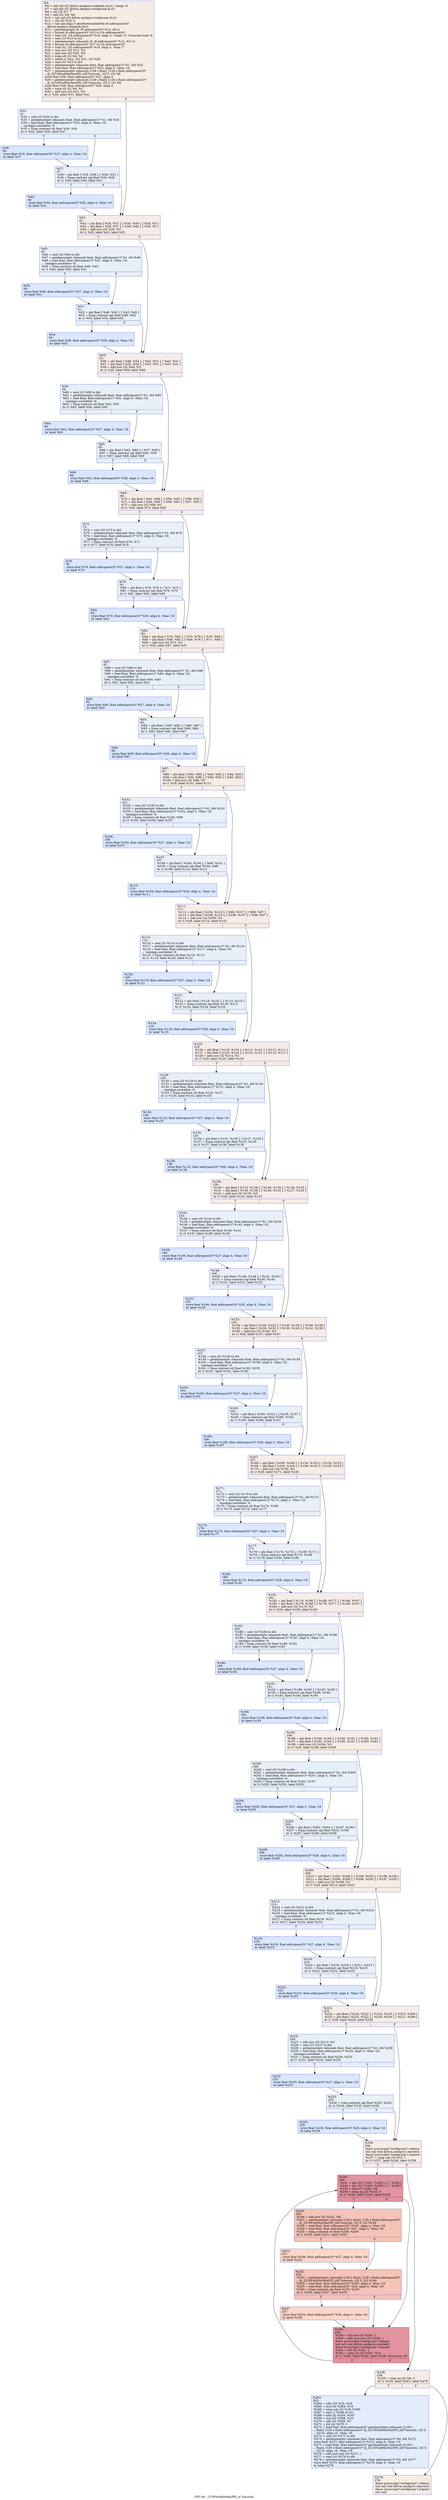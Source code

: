 digraph "CFG for '_Z10FindMinMaxPfS_iii' function" {
	label="CFG for '_Z10FindMinMaxPfS_iii' function";

	Node0x5b64fd0 [shape=record,color="#3d50c3ff", style=filled, fillcolor="#ead5c970",label="{%5:\l  %6 = tail call i32 @llvm.amdgcn.workitem.id.x(), !range !4\l  %7 = tail call i32 @llvm.amdgcn.workgroup.id.x()\l  %8 = shl i32 %7, 7\l  %9 = add i32 %8, %6\l  %10 = tail call i32 @llvm.amdgcn.workgroup.id.y()\l  %11 = shl i32 %10, 4\l  %12 = tail call align 4 dereferenceable(64) i8 addrspace(4)*\l... @llvm.amdgcn.dispatch.ptr()\l  %13 = getelementptr i8, i8 addrspace(4)* %12, i64 4\l  %14 = bitcast i8 addrspace(4)* %13 to i16 addrspace(4)*\l  %15 = load i16, i16 addrspace(4)* %14, align 4, !range !5, !invariant.load !6\l  %16 = zext i16 %15 to i32\l  %17 = getelementptr inbounds i8, i8 addrspace(4)* %12, i64 12\l  %18 = bitcast i8 addrspace(4)* %17 to i32 addrspace(4)*\l  %19 = load i32, i32 addrspace(4)* %18, align 4, !tbaa !7\l  %20 = mul nsw i32 %11, %3\l  %21 = add nsw i32 %20, %9\l  %22 = icmp slt i32 %9, %2\l  %23 = select i1 %22, i32 %21, i32 %20\l  %24 = sext i32 %23 to i64\l  %25 = getelementptr inbounds float, float addrspace(1)* %1, i64 %24\l  %26 = load float, float addrspace(1)* %25, align 4, !tbaa !16\l  %27 = getelementptr inbounds [128 x float], [128 x float] addrspace(3)*\l... @_ZZ10FindMinMaxPfS_iiiE7minvals, i32 0, i32 %6\l  store float %26, float addrspace(3)* %27, align 4\l  %28 = getelementptr inbounds [128 x float], [128 x float] addrspace(3)*\l... @_ZZ10FindMinMaxPfS_iiiE7maxvals, i32 0, i32 %6\l  store float %26, float addrspace(3)* %28, align 4\l  %29 = icmp slt i32 %6, %2\l  %30 = add nsw i32 %21, %3\l  br i1 %29, label %31, label %41\l|{<s0>T|<s1>F}}"];
	Node0x5b64fd0:s0 -> Node0x5b679e0;
	Node0x5b64fd0:s1 -> Node0x5b67e30;
	Node0x5b679e0 [shape=record,color="#3d50c3ff", style=filled, fillcolor="#cedaeb70",label="{%31:\l31:                                               \l  %32 = sext i32 %30 to i64\l  %33 = getelementptr inbounds float, float addrspace(1)* %1, i64 %32\l  %34 = load float, float addrspace(1)* %33, align 4, !tbaa !16,\l... !amdgpu.noclobber !6\l  %35 = fcmp contract olt float %34, %26\l  br i1 %35, label %36, label %37\l|{<s0>T|<s1>F}}"];
	Node0x5b679e0:s0 -> Node0x5b68ea0;
	Node0x5b679e0:s1 -> Node0x5b68f30;
	Node0x5b68ea0 [shape=record,color="#3d50c3ff", style=filled, fillcolor="#abc8fd70",label="{%36:\l36:                                               \l  store float %34, float addrspace(3)* %27, align 4, !tbaa !16\l  br label %37\l}"];
	Node0x5b68ea0 -> Node0x5b68f30;
	Node0x5b68f30 [shape=record,color="#3d50c3ff", style=filled, fillcolor="#cedaeb70",label="{%37:\l37:                                               \l  %38 = phi float [ %34, %36 ], [ %26, %31 ]\l  %39 = fcmp contract ogt float %34, %26\l  br i1 %39, label %40, label %41\l|{<s0>T|<s1>F}}"];
	Node0x5b68f30:s0 -> Node0x5b692e0;
	Node0x5b68f30:s1 -> Node0x5b67e30;
	Node0x5b692e0 [shape=record,color="#3d50c3ff", style=filled, fillcolor="#abc8fd70",label="{%40:\l40:                                               \l  store float %34, float addrspace(3)* %28, align 4, !tbaa !16\l  br label %41\l}"];
	Node0x5b692e0 -> Node0x5b67e30;
	Node0x5b67e30 [shape=record,color="#3d50c3ff", style=filled, fillcolor="#ead5c970",label="{%41:\l41:                                               \l  %42 = phi float [ %26, %37 ], [ %34, %40 ], [ %26, %5 ]\l  %43 = phi float [ %38, %37 ], [ %38, %40 ], [ %26, %5 ]\l  %44 = add nsw i32 %30, %3\l  br i1 %29, label %45, label %55\l|{<s0>T|<s1>F}}"];
	Node0x5b67e30:s0 -> Node0x5b69710;
	Node0x5b67e30:s1 -> Node0x5b69760;
	Node0x5b69710 [shape=record,color="#3d50c3ff", style=filled, fillcolor="#cedaeb70",label="{%45:\l45:                                               \l  %46 = sext i32 %44 to i64\l  %47 = getelementptr inbounds float, float addrspace(1)* %1, i64 %46\l  %48 = load float, float addrspace(1)* %47, align 4, !tbaa !16,\l... !amdgpu.noclobber !6\l  %49 = fcmp contract olt float %48, %43\l  br i1 %49, label %50, label %51\l|{<s0>T|<s1>F}}"];
	Node0x5b69710:s0 -> Node0x5b69a70;
	Node0x5b69710:s1 -> Node0x5b69ac0;
	Node0x5b69a70 [shape=record,color="#3d50c3ff", style=filled, fillcolor="#abc8fd70",label="{%50:\l50:                                               \l  store float %48, float addrspace(3)* %27, align 4, !tbaa !16\l  br label %51\l}"];
	Node0x5b69a70 -> Node0x5b69ac0;
	Node0x5b69ac0 [shape=record,color="#3d50c3ff", style=filled, fillcolor="#cedaeb70",label="{%51:\l51:                                               \l  %52 = phi float [ %48, %50 ], [ %43, %45 ]\l  %53 = fcmp contract ogt float %48, %42\l  br i1 %53, label %54, label %55\l|{<s0>T|<s1>F}}"];
	Node0x5b69ac0:s0 -> Node0x5b69e40;
	Node0x5b69ac0:s1 -> Node0x5b69760;
	Node0x5b69e40 [shape=record,color="#3d50c3ff", style=filled, fillcolor="#abc8fd70",label="{%54:\l54:                                               \l  store float %48, float addrspace(3)* %28, align 4, !tbaa !16\l  br label %55\l}"];
	Node0x5b69e40 -> Node0x5b69760;
	Node0x5b69760 [shape=record,color="#3d50c3ff", style=filled, fillcolor="#ead5c970",label="{%55:\l55:                                               \l  %56 = phi float [ %48, %54 ], [ %42, %51 ], [ %42, %41 ]\l  %57 = phi float [ %52, %54 ], [ %52, %51 ], [ %43, %41 ]\l  %58 = add nsw i32 %44, %3\l  br i1 %29, label %59, label %69\l|{<s0>T|<s1>F}}"];
	Node0x5b69760:s0 -> Node0x5b6a270;
	Node0x5b69760:s1 -> Node0x5b6a2c0;
	Node0x5b6a270 [shape=record,color="#3d50c3ff", style=filled, fillcolor="#cedaeb70",label="{%59:\l59:                                               \l  %60 = sext i32 %58 to i64\l  %61 = getelementptr inbounds float, float addrspace(1)* %1, i64 %60\l  %62 = load float, float addrspace(1)* %61, align 4, !tbaa !16,\l... !amdgpu.noclobber !6\l  %63 = fcmp contract olt float %62, %57\l  br i1 %63, label %64, label %65\l|{<s0>T|<s1>F}}"];
	Node0x5b6a270:s0 -> Node0x5b6a5d0;
	Node0x5b6a270:s1 -> Node0x5b6a620;
	Node0x5b6a5d0 [shape=record,color="#3d50c3ff", style=filled, fillcolor="#abc8fd70",label="{%64:\l64:                                               \l  store float %62, float addrspace(3)* %27, align 4, !tbaa !16\l  br label %65\l}"];
	Node0x5b6a5d0 -> Node0x5b6a620;
	Node0x5b6a620 [shape=record,color="#3d50c3ff", style=filled, fillcolor="#cedaeb70",label="{%65:\l65:                                               \l  %66 = phi float [ %62, %64 ], [ %57, %59 ]\l  %67 = fcmp contract ogt float %62, %56\l  br i1 %67, label %68, label %69\l|{<s0>T|<s1>F}}"];
	Node0x5b6a620:s0 -> Node0x5b68190;
	Node0x5b6a620:s1 -> Node0x5b6a2c0;
	Node0x5b68190 [shape=record,color="#3d50c3ff", style=filled, fillcolor="#abc8fd70",label="{%68:\l68:                                               \l  store float %62, float addrspace(3)* %28, align 4, !tbaa !16\l  br label %69\l}"];
	Node0x5b68190 -> Node0x5b6a2c0;
	Node0x5b6a2c0 [shape=record,color="#3d50c3ff", style=filled, fillcolor="#ead5c970",label="{%69:\l69:                                               \l  %70 = phi float [ %62, %68 ], [ %56, %65 ], [ %56, %55 ]\l  %71 = phi float [ %66, %68 ], [ %66, %65 ], [ %57, %55 ]\l  %72 = add nsw i32 %58, %3\l  br i1 %29, label %73, label %83\l|{<s0>T|<s1>F}}"];
	Node0x5b6a2c0:s0 -> Node0x5b6afe0;
	Node0x5b6a2c0:s1 -> Node0x5b6b030;
	Node0x5b6afe0 [shape=record,color="#3d50c3ff", style=filled, fillcolor="#cedaeb70",label="{%73:\l73:                                               \l  %74 = sext i32 %72 to i64\l  %75 = getelementptr inbounds float, float addrspace(1)* %1, i64 %74\l  %76 = load float, float addrspace(1)* %75, align 4, !tbaa !16,\l... !amdgpu.noclobber !6\l  %77 = fcmp contract olt float %76, %71\l  br i1 %77, label %78, label %79\l|{<s0>T|<s1>F}}"];
	Node0x5b6afe0:s0 -> Node0x5b6b340;
	Node0x5b6afe0:s1 -> Node0x5b6b390;
	Node0x5b6b340 [shape=record,color="#3d50c3ff", style=filled, fillcolor="#abc8fd70",label="{%78:\l78:                                               \l  store float %76, float addrspace(3)* %27, align 4, !tbaa !16\l  br label %79\l}"];
	Node0x5b6b340 -> Node0x5b6b390;
	Node0x5b6b390 [shape=record,color="#3d50c3ff", style=filled, fillcolor="#cedaeb70",label="{%79:\l79:                                               \l  %80 = phi float [ %76, %78 ], [ %71, %73 ]\l  %81 = fcmp contract ogt float %76, %70\l  br i1 %81, label %82, label %83\l|{<s0>T|<s1>F}}"];
	Node0x5b6b390:s0 -> Node0x5b6b710;
	Node0x5b6b390:s1 -> Node0x5b6b030;
	Node0x5b6b710 [shape=record,color="#3d50c3ff", style=filled, fillcolor="#abc8fd70",label="{%82:\l82:                                               \l  store float %76, float addrspace(3)* %28, align 4, !tbaa !16\l  br label %83\l}"];
	Node0x5b6b710 -> Node0x5b6b030;
	Node0x5b6b030 [shape=record,color="#3d50c3ff", style=filled, fillcolor="#ead5c970",label="{%83:\l83:                                               \l  %84 = phi float [ %76, %82 ], [ %70, %79 ], [ %70, %69 ]\l  %85 = phi float [ %80, %82 ], [ %80, %79 ], [ %71, %69 ]\l  %86 = add nsw i32 %72, %3\l  br i1 %29, label %87, label %97\l|{<s0>T|<s1>F}}"];
	Node0x5b6b030:s0 -> Node0x5b6bb40;
	Node0x5b6b030:s1 -> Node0x5b6bb90;
	Node0x5b6bb40 [shape=record,color="#3d50c3ff", style=filled, fillcolor="#cedaeb70",label="{%87:\l87:                                               \l  %88 = sext i32 %86 to i64\l  %89 = getelementptr inbounds float, float addrspace(1)* %1, i64 %88\l  %90 = load float, float addrspace(1)* %89, align 4, !tbaa !16,\l... !amdgpu.noclobber !6\l  %91 = fcmp contract olt float %90, %85\l  br i1 %91, label %92, label %93\l|{<s0>T|<s1>F}}"];
	Node0x5b6bb40:s0 -> Node0x5b6bea0;
	Node0x5b6bb40:s1 -> Node0x5b6bef0;
	Node0x5b6bea0 [shape=record,color="#3d50c3ff", style=filled, fillcolor="#abc8fd70",label="{%92:\l92:                                               \l  store float %90, float addrspace(3)* %27, align 4, !tbaa !16\l  br label %93\l}"];
	Node0x5b6bea0 -> Node0x5b6bef0;
	Node0x5b6bef0 [shape=record,color="#3d50c3ff", style=filled, fillcolor="#cedaeb70",label="{%93:\l93:                                               \l  %94 = phi float [ %90, %92 ], [ %85, %87 ]\l  %95 = fcmp contract ogt float %90, %84\l  br i1 %95, label %96, label %97\l|{<s0>T|<s1>F}}"];
	Node0x5b6bef0:s0 -> Node0x5b6c270;
	Node0x5b6bef0:s1 -> Node0x5b6bb90;
	Node0x5b6c270 [shape=record,color="#3d50c3ff", style=filled, fillcolor="#abc8fd70",label="{%96:\l96:                                               \l  store float %90, float addrspace(3)* %28, align 4, !tbaa !16\l  br label %97\l}"];
	Node0x5b6c270 -> Node0x5b6bb90;
	Node0x5b6bb90 [shape=record,color="#3d50c3ff", style=filled, fillcolor="#ead5c970",label="{%97:\l97:                                               \l  %98 = phi float [ %90, %96 ], [ %84, %93 ], [ %84, %83 ]\l  %99 = phi float [ %94, %96 ], [ %94, %93 ], [ %85, %83 ]\l  %100 = add nsw i32 %86, %3\l  br i1 %29, label %101, label %111\l|{<s0>T|<s1>F}}"];
	Node0x5b6bb90:s0 -> Node0x5b6c6a0;
	Node0x5b6bb90:s1 -> Node0x5b6c6f0;
	Node0x5b6c6a0 [shape=record,color="#3d50c3ff", style=filled, fillcolor="#cedaeb70",label="{%101:\l101:                                              \l  %102 = sext i32 %100 to i64\l  %103 = getelementptr inbounds float, float addrspace(1)* %1, i64 %102\l  %104 = load float, float addrspace(1)* %103, align 4, !tbaa !16,\l... !amdgpu.noclobber !6\l  %105 = fcmp contract olt float %104, %99\l  br i1 %105, label %106, label %107\l|{<s0>T|<s1>F}}"];
	Node0x5b6c6a0:s0 -> Node0x5b6ca00;
	Node0x5b6c6a0:s1 -> Node0x5b6ca50;
	Node0x5b6ca00 [shape=record,color="#3d50c3ff", style=filled, fillcolor="#abc8fd70",label="{%106:\l106:                                              \l  store float %104, float addrspace(3)* %27, align 4, !tbaa !16\l  br label %107\l}"];
	Node0x5b6ca00 -> Node0x5b6ca50;
	Node0x5b6ca50 [shape=record,color="#3d50c3ff", style=filled, fillcolor="#cedaeb70",label="{%107:\l107:                                              \l  %108 = phi float [ %104, %106 ], [ %99, %101 ]\l  %109 = fcmp contract ogt float %104, %98\l  br i1 %109, label %110, label %111\l|{<s0>T|<s1>F}}"];
	Node0x5b6ca50:s0 -> Node0x5b6cdd0;
	Node0x5b6ca50:s1 -> Node0x5b6c6f0;
	Node0x5b6cdd0 [shape=record,color="#3d50c3ff", style=filled, fillcolor="#abc8fd70",label="{%110:\l110:                                              \l  store float %104, float addrspace(3)* %28, align 4, !tbaa !16\l  br label %111\l}"];
	Node0x5b6cdd0 -> Node0x5b6c6f0;
	Node0x5b6c6f0 [shape=record,color="#3d50c3ff", style=filled, fillcolor="#ead5c970",label="{%111:\l111:                                              \l  %112 = phi float [ %104, %110 ], [ %98, %107 ], [ %98, %97 ]\l  %113 = phi float [ %108, %110 ], [ %108, %107 ], [ %99, %97 ]\l  %114 = add nsw i32 %100, %3\l  br i1 %29, label %115, label %125\l|{<s0>T|<s1>F}}"];
	Node0x5b6c6f0:s0 -> Node0x5b6d200;
	Node0x5b6c6f0:s1 -> Node0x5b6d250;
	Node0x5b6d200 [shape=record,color="#3d50c3ff", style=filled, fillcolor="#cedaeb70",label="{%115:\l115:                                              \l  %116 = sext i32 %114 to i64\l  %117 = getelementptr inbounds float, float addrspace(1)* %1, i64 %116\l  %118 = load float, float addrspace(1)* %117, align 4, !tbaa !16,\l... !amdgpu.noclobber !6\l  %119 = fcmp contract olt float %118, %113\l  br i1 %119, label %120, label %121\l|{<s0>T|<s1>F}}"];
	Node0x5b6d200:s0 -> Node0x5b6d560;
	Node0x5b6d200:s1 -> Node0x5b6d5b0;
	Node0x5b6d560 [shape=record,color="#3d50c3ff", style=filled, fillcolor="#abc8fd70",label="{%120:\l120:                                              \l  store float %118, float addrspace(3)* %27, align 4, !tbaa !16\l  br label %121\l}"];
	Node0x5b6d560 -> Node0x5b6d5b0;
	Node0x5b6d5b0 [shape=record,color="#3d50c3ff", style=filled, fillcolor="#cedaeb70",label="{%121:\l121:                                              \l  %122 = phi float [ %118, %120 ], [ %113, %115 ]\l  %123 = fcmp contract ogt float %118, %112\l  br i1 %123, label %124, label %125\l|{<s0>T|<s1>F}}"];
	Node0x5b6d5b0:s0 -> Node0x5b6d930;
	Node0x5b6d5b0:s1 -> Node0x5b6d250;
	Node0x5b6d930 [shape=record,color="#3d50c3ff", style=filled, fillcolor="#abc8fd70",label="{%124:\l124:                                              \l  store float %118, float addrspace(3)* %28, align 4, !tbaa !16\l  br label %125\l}"];
	Node0x5b6d930 -> Node0x5b6d250;
	Node0x5b6d250 [shape=record,color="#3d50c3ff", style=filled, fillcolor="#ead5c970",label="{%125:\l125:                                              \l  %126 = phi float [ %118, %124 ], [ %112, %121 ], [ %112, %111 ]\l  %127 = phi float [ %122, %124 ], [ %122, %121 ], [ %113, %111 ]\l  %128 = add nsw i32 %114, %3\l  br i1 %29, label %129, label %139\l|{<s0>T|<s1>F}}"];
	Node0x5b6d250:s0 -> Node0x5b6a760;
	Node0x5b6d250:s1 -> Node0x5b6a7b0;
	Node0x5b6a760 [shape=record,color="#3d50c3ff", style=filled, fillcolor="#cedaeb70",label="{%129:\l129:                                              \l  %130 = sext i32 %128 to i64\l  %131 = getelementptr inbounds float, float addrspace(1)* %1, i64 %130\l  %132 = load float, float addrspace(1)* %131, align 4, !tbaa !16,\l... !amdgpu.noclobber !6\l  %133 = fcmp contract olt float %132, %127\l  br i1 %133, label %134, label %135\l|{<s0>T|<s1>F}}"];
	Node0x5b6a760:s0 -> Node0x5b6aac0;
	Node0x5b6a760:s1 -> Node0x5b6ab10;
	Node0x5b6aac0 [shape=record,color="#3d50c3ff", style=filled, fillcolor="#abc8fd70",label="{%134:\l134:                                              \l  store float %132, float addrspace(3)* %27, align 4, !tbaa !16\l  br label %135\l}"];
	Node0x5b6aac0 -> Node0x5b6ab10;
	Node0x5b6ab10 [shape=record,color="#3d50c3ff", style=filled, fillcolor="#cedaeb70",label="{%135:\l135:                                              \l  %136 = phi float [ %132, %134 ], [ %127, %129 ]\l  %137 = fcmp contract ogt float %132, %126\l  br i1 %137, label %138, label %139\l|{<s0>T|<s1>F}}"];
	Node0x5b6ab10:s0 -> Node0x5b6e8a0;
	Node0x5b6ab10:s1 -> Node0x5b6a7b0;
	Node0x5b6e8a0 [shape=record,color="#3d50c3ff", style=filled, fillcolor="#abc8fd70",label="{%138:\l138:                                              \l  store float %132, float addrspace(3)* %28, align 4, !tbaa !16\l  br label %139\l}"];
	Node0x5b6e8a0 -> Node0x5b6a7b0;
	Node0x5b6a7b0 [shape=record,color="#3d50c3ff", style=filled, fillcolor="#ead5c970",label="{%139:\l139:                                              \l  %140 = phi float [ %132, %138 ], [ %126, %135 ], [ %126, %125 ]\l  %141 = phi float [ %136, %138 ], [ %136, %135 ], [ %127, %125 ]\l  %142 = add nsw i32 %128, %3\l  br i1 %29, label %143, label %153\l|{<s0>T|<s1>F}}"];
	Node0x5b6a7b0:s0 -> Node0x5b6ecd0;
	Node0x5b6a7b0:s1 -> Node0x5b6ed20;
	Node0x5b6ecd0 [shape=record,color="#3d50c3ff", style=filled, fillcolor="#cedaeb70",label="{%143:\l143:                                              \l  %144 = sext i32 %142 to i64\l  %145 = getelementptr inbounds float, float addrspace(1)* %1, i64 %144\l  %146 = load float, float addrspace(1)* %145, align 4, !tbaa !16,\l... !amdgpu.noclobber !6\l  %147 = fcmp contract olt float %146, %141\l  br i1 %147, label %148, label %149\l|{<s0>T|<s1>F}}"];
	Node0x5b6ecd0:s0 -> Node0x5b6f030;
	Node0x5b6ecd0:s1 -> Node0x5b6f080;
	Node0x5b6f030 [shape=record,color="#3d50c3ff", style=filled, fillcolor="#abc8fd70",label="{%148:\l148:                                              \l  store float %146, float addrspace(3)* %27, align 4, !tbaa !16\l  br label %149\l}"];
	Node0x5b6f030 -> Node0x5b6f080;
	Node0x5b6f080 [shape=record,color="#3d50c3ff", style=filled, fillcolor="#cedaeb70",label="{%149:\l149:                                              \l  %150 = phi float [ %146, %148 ], [ %141, %143 ]\l  %151 = fcmp contract ogt float %146, %140\l  br i1 %151, label %152, label %153\l|{<s0>T|<s1>F}}"];
	Node0x5b6f080:s0 -> Node0x5b6f400;
	Node0x5b6f080:s1 -> Node0x5b6ed20;
	Node0x5b6f400 [shape=record,color="#3d50c3ff", style=filled, fillcolor="#abc8fd70",label="{%152:\l152:                                              \l  store float %146, float addrspace(3)* %28, align 4, !tbaa !16\l  br label %153\l}"];
	Node0x5b6f400 -> Node0x5b6ed20;
	Node0x5b6ed20 [shape=record,color="#3d50c3ff", style=filled, fillcolor="#ead5c970",label="{%153:\l153:                                              \l  %154 = phi float [ %146, %152 ], [ %140, %149 ], [ %140, %139 ]\l  %155 = phi float [ %150, %152 ], [ %150, %149 ], [ %141, %139 ]\l  %156 = add nsw i32 %142, %3\l  br i1 %29, label %157, label %167\l|{<s0>T|<s1>F}}"];
	Node0x5b6ed20:s0 -> Node0x5b6f830;
	Node0x5b6ed20:s1 -> Node0x5b6f880;
	Node0x5b6f830 [shape=record,color="#3d50c3ff", style=filled, fillcolor="#cedaeb70",label="{%157:\l157:                                              \l  %158 = sext i32 %156 to i64\l  %159 = getelementptr inbounds float, float addrspace(1)* %1, i64 %158\l  %160 = load float, float addrspace(1)* %159, align 4, !tbaa !16,\l... !amdgpu.noclobber !6\l  %161 = fcmp contract olt float %160, %155\l  br i1 %161, label %162, label %163\l|{<s0>T|<s1>F}}"];
	Node0x5b6f830:s0 -> Node0x5b6fb90;
	Node0x5b6f830:s1 -> Node0x5b6fbe0;
	Node0x5b6fb90 [shape=record,color="#3d50c3ff", style=filled, fillcolor="#abc8fd70",label="{%162:\l162:                                              \l  store float %160, float addrspace(3)* %27, align 4, !tbaa !16\l  br label %163\l}"];
	Node0x5b6fb90 -> Node0x5b6fbe0;
	Node0x5b6fbe0 [shape=record,color="#3d50c3ff", style=filled, fillcolor="#cedaeb70",label="{%163:\l163:                                              \l  %164 = phi float [ %160, %162 ], [ %155, %157 ]\l  %165 = fcmp contract ogt float %160, %154\l  br i1 %165, label %166, label %167\l|{<s0>T|<s1>F}}"];
	Node0x5b6fbe0:s0 -> Node0x5b6ff60;
	Node0x5b6fbe0:s1 -> Node0x5b6f880;
	Node0x5b6ff60 [shape=record,color="#3d50c3ff", style=filled, fillcolor="#abc8fd70",label="{%166:\l166:                                              \l  store float %160, float addrspace(3)* %28, align 4, !tbaa !16\l  br label %167\l}"];
	Node0x5b6ff60 -> Node0x5b6f880;
	Node0x5b6f880 [shape=record,color="#3d50c3ff", style=filled, fillcolor="#ead5c970",label="{%167:\l167:                                              \l  %168 = phi float [ %160, %166 ], [ %154, %163 ], [ %154, %153 ]\l  %169 = phi float [ %164, %166 ], [ %164, %163 ], [ %155, %153 ]\l  %170 = add nsw i32 %156, %3\l  br i1 %29, label %171, label %181\l|{<s0>T|<s1>F}}"];
	Node0x5b6f880:s0 -> Node0x5b70390;
	Node0x5b6f880:s1 -> Node0x5b703e0;
	Node0x5b70390 [shape=record,color="#3d50c3ff", style=filled, fillcolor="#cedaeb70",label="{%171:\l171:                                              \l  %172 = sext i32 %170 to i64\l  %173 = getelementptr inbounds float, float addrspace(1)* %1, i64 %172\l  %174 = load float, float addrspace(1)* %173, align 4, !tbaa !16,\l... !amdgpu.noclobber !6\l  %175 = fcmp contract olt float %174, %169\l  br i1 %175, label %176, label %177\l|{<s0>T|<s1>F}}"];
	Node0x5b70390:s0 -> Node0x5b706f0;
	Node0x5b70390:s1 -> Node0x5b70740;
	Node0x5b706f0 [shape=record,color="#3d50c3ff", style=filled, fillcolor="#abc8fd70",label="{%176:\l176:                                              \l  store float %174, float addrspace(3)* %27, align 4, !tbaa !16\l  br label %177\l}"];
	Node0x5b706f0 -> Node0x5b70740;
	Node0x5b70740 [shape=record,color="#3d50c3ff", style=filled, fillcolor="#cedaeb70",label="{%177:\l177:                                              \l  %178 = phi float [ %174, %176 ], [ %169, %171 ]\l  %179 = fcmp contract ogt float %174, %168\l  br i1 %179, label %180, label %181\l|{<s0>T|<s1>F}}"];
	Node0x5b70740:s0 -> Node0x5b70ac0;
	Node0x5b70740:s1 -> Node0x5b703e0;
	Node0x5b70ac0 [shape=record,color="#3d50c3ff", style=filled, fillcolor="#abc8fd70",label="{%180:\l180:                                              \l  store float %174, float addrspace(3)* %28, align 4, !tbaa !16\l  br label %181\l}"];
	Node0x5b70ac0 -> Node0x5b703e0;
	Node0x5b703e0 [shape=record,color="#3d50c3ff", style=filled, fillcolor="#ead5c970",label="{%181:\l181:                                              \l  %182 = phi float [ %174, %180 ], [ %168, %177 ], [ %168, %167 ]\l  %183 = phi float [ %178, %180 ], [ %178, %177 ], [ %169, %167 ]\l  %184 = add nsw i32 %170, %3\l  br i1 %29, label %185, label %195\l|{<s0>T|<s1>F}}"];
	Node0x5b703e0:s0 -> Node0x5b70ef0;
	Node0x5b703e0:s1 -> Node0x5b70f40;
	Node0x5b70ef0 [shape=record,color="#3d50c3ff", style=filled, fillcolor="#cedaeb70",label="{%185:\l185:                                              \l  %186 = sext i32 %184 to i64\l  %187 = getelementptr inbounds float, float addrspace(1)* %1, i64 %186\l  %188 = load float, float addrspace(1)* %187, align 4, !tbaa !16,\l... !amdgpu.noclobber !6\l  %189 = fcmp contract olt float %188, %183\l  br i1 %189, label %190, label %191\l|{<s0>T|<s1>F}}"];
	Node0x5b70ef0:s0 -> Node0x5b71250;
	Node0x5b70ef0:s1 -> Node0x5b712a0;
	Node0x5b71250 [shape=record,color="#3d50c3ff", style=filled, fillcolor="#abc8fd70",label="{%190:\l190:                                              \l  store float %188, float addrspace(3)* %27, align 4, !tbaa !16\l  br label %191\l}"];
	Node0x5b71250 -> Node0x5b712a0;
	Node0x5b712a0 [shape=record,color="#3d50c3ff", style=filled, fillcolor="#cedaeb70",label="{%191:\l191:                                              \l  %192 = phi float [ %188, %190 ], [ %183, %185 ]\l  %193 = fcmp contract ogt float %188, %182\l  br i1 %193, label %194, label %195\l|{<s0>T|<s1>F}}"];
	Node0x5b712a0:s0 -> Node0x5b71620;
	Node0x5b712a0:s1 -> Node0x5b70f40;
	Node0x5b71620 [shape=record,color="#3d50c3ff", style=filled, fillcolor="#abc8fd70",label="{%194:\l194:                                              \l  store float %188, float addrspace(3)* %28, align 4, !tbaa !16\l  br label %195\l}"];
	Node0x5b71620 -> Node0x5b70f40;
	Node0x5b70f40 [shape=record,color="#3d50c3ff", style=filled, fillcolor="#ead5c970",label="{%195:\l195:                                              \l  %196 = phi float [ %188, %194 ], [ %182, %191 ], [ %182, %181 ]\l  %197 = phi float [ %192, %194 ], [ %192, %191 ], [ %183, %181 ]\l  %198 = add nsw i32 %184, %3\l  br i1 %29, label %199, label %209\l|{<s0>T|<s1>F}}"];
	Node0x5b70f40:s0 -> Node0x5b71a50;
	Node0x5b70f40:s1 -> Node0x5b71aa0;
	Node0x5b71a50 [shape=record,color="#3d50c3ff", style=filled, fillcolor="#cedaeb70",label="{%199:\l199:                                              \l  %200 = sext i32 %198 to i64\l  %201 = getelementptr inbounds float, float addrspace(1)* %1, i64 %200\l  %202 = load float, float addrspace(1)* %201, align 4, !tbaa !16,\l... !amdgpu.noclobber !6\l  %203 = fcmp contract olt float %202, %197\l  br i1 %203, label %204, label %205\l|{<s0>T|<s1>F}}"];
	Node0x5b71a50:s0 -> Node0x5b71db0;
	Node0x5b71a50:s1 -> Node0x5b71e00;
	Node0x5b71db0 [shape=record,color="#3d50c3ff", style=filled, fillcolor="#abc8fd70",label="{%204:\l204:                                              \l  store float %202, float addrspace(3)* %27, align 4, !tbaa !16\l  br label %205\l}"];
	Node0x5b71db0 -> Node0x5b71e00;
	Node0x5b71e00 [shape=record,color="#3d50c3ff", style=filled, fillcolor="#cedaeb70",label="{%205:\l205:                                              \l  %206 = phi float [ %202, %204 ], [ %197, %199 ]\l  %207 = fcmp contract ogt float %202, %196\l  br i1 %207, label %208, label %209\l|{<s0>T|<s1>F}}"];
	Node0x5b71e00:s0 -> Node0x5b72180;
	Node0x5b71e00:s1 -> Node0x5b71aa0;
	Node0x5b72180 [shape=record,color="#3d50c3ff", style=filled, fillcolor="#abc8fd70",label="{%208:\l208:                                              \l  store float %202, float addrspace(3)* %28, align 4, !tbaa !16\l  br label %209\l}"];
	Node0x5b72180 -> Node0x5b71aa0;
	Node0x5b71aa0 [shape=record,color="#3d50c3ff", style=filled, fillcolor="#ead5c970",label="{%209:\l209:                                              \l  %210 = phi float [ %202, %208 ], [ %196, %205 ], [ %196, %195 ]\l  %211 = phi float [ %206, %208 ], [ %206, %205 ], [ %197, %195 ]\l  %212 = add nsw i32 %198, %3\l  br i1 %29, label %213, label %223\l|{<s0>T|<s1>F}}"];
	Node0x5b71aa0:s0 -> Node0x5b725b0;
	Node0x5b71aa0:s1 -> Node0x5b72600;
	Node0x5b725b0 [shape=record,color="#3d50c3ff", style=filled, fillcolor="#cedaeb70",label="{%213:\l213:                                              \l  %214 = sext i32 %212 to i64\l  %215 = getelementptr inbounds float, float addrspace(1)* %1, i64 %214\l  %216 = load float, float addrspace(1)* %215, align 4, !tbaa !16,\l... !amdgpu.noclobber !6\l  %217 = fcmp contract olt float %216, %211\l  br i1 %217, label %218, label %219\l|{<s0>T|<s1>F}}"];
	Node0x5b725b0:s0 -> Node0x5b72910;
	Node0x5b725b0:s1 -> Node0x5b72960;
	Node0x5b72910 [shape=record,color="#3d50c3ff", style=filled, fillcolor="#abc8fd70",label="{%218:\l218:                                              \l  store float %216, float addrspace(3)* %27, align 4, !tbaa !16\l  br label %219\l}"];
	Node0x5b72910 -> Node0x5b72960;
	Node0x5b72960 [shape=record,color="#3d50c3ff", style=filled, fillcolor="#cedaeb70",label="{%219:\l219:                                              \l  %220 = phi float [ %216, %218 ], [ %211, %213 ]\l  %221 = fcmp contract ogt float %216, %210\l  br i1 %221, label %222, label %223\l|{<s0>T|<s1>F}}"];
	Node0x5b72960:s0 -> Node0x5b72ce0;
	Node0x5b72960:s1 -> Node0x5b72600;
	Node0x5b72ce0 [shape=record,color="#3d50c3ff", style=filled, fillcolor="#abc8fd70",label="{%222:\l222:                                              \l  store float %216, float addrspace(3)* %28, align 4, !tbaa !16\l  br label %223\l}"];
	Node0x5b72ce0 -> Node0x5b72600;
	Node0x5b72600 [shape=record,color="#3d50c3ff", style=filled, fillcolor="#ead5c970",label="{%223:\l223:                                              \l  %224 = phi float [ %216, %222 ], [ %210, %219 ], [ %210, %209 ]\l  %225 = phi float [ %220, %222 ], [ %220, %219 ], [ %211, %209 ]\l  br i1 %29, label %226, label %236\l|{<s0>T|<s1>F}}"];
	Node0x5b72600:s0 -> Node0x5b73080;
	Node0x5b72600:s1 -> Node0x5b730d0;
	Node0x5b73080 [shape=record,color="#3d50c3ff", style=filled, fillcolor="#cedaeb70",label="{%226:\l226:                                              \l  %227 = add nsw i32 %212, %3\l  %228 = sext i32 %227 to i64\l  %229 = getelementptr inbounds float, float addrspace(1)* %1, i64 %228\l  %230 = load float, float addrspace(1)* %229, align 4, !tbaa !16,\l... !amdgpu.noclobber !6\l  %231 = fcmp contract olt float %230, %225\l  br i1 %231, label %232, label %233\l|{<s0>T|<s1>F}}"];
	Node0x5b73080:s0 -> Node0x5b73470;
	Node0x5b73080:s1 -> Node0x5b734c0;
	Node0x5b73470 [shape=record,color="#3d50c3ff", style=filled, fillcolor="#abc8fd70",label="{%232:\l232:                                              \l  store float %230, float addrspace(3)* %27, align 4, !tbaa !16\l  br label %233\l}"];
	Node0x5b73470 -> Node0x5b734c0;
	Node0x5b734c0 [shape=record,color="#3d50c3ff", style=filled, fillcolor="#cedaeb70",label="{%233:\l233:                                              \l  %234 = fcmp contract ogt float %230, %224\l  br i1 %234, label %235, label %236\l|{<s0>T|<s1>F}}"];
	Node0x5b734c0:s0 -> Node0x5b65420;
	Node0x5b734c0:s1 -> Node0x5b730d0;
	Node0x5b65420 [shape=record,color="#3d50c3ff", style=filled, fillcolor="#abc8fd70",label="{%235:\l235:                                              \l  store float %230, float addrspace(3)* %28, align 4, !tbaa !16\l  br label %236\l}"];
	Node0x5b65420 -> Node0x5b730d0;
	Node0x5b730d0 [shape=record,color="#3d50c3ff", style=filled, fillcolor="#ead5c970",label="{%236:\l236:                                              \l  fence syncscope(\"workgroup\") release\l  tail call void @llvm.amdgcn.s.barrier()\l  fence syncscope(\"workgroup\") acquire\l  %237 = icmp ugt i16 %15, 1\l  br i1 %237, label %240, label %238\l|{<s0>T|<s1>F}}"];
	Node0x5b730d0:s0 -> Node0x5b65940;
	Node0x5b730d0:s1 -> Node0x5b65990;
	Node0x5b65990 [shape=record,color="#3d50c3ff", style=filled, fillcolor="#ead5c970",label="{%238:\l238:                                              \l  %239 = icmp eq i32 %6, 0\l  br i1 %239, label %263, label %279\l|{<s0>T|<s1>F}}"];
	Node0x5b65990:s0 -> Node0x5b65b20;
	Node0x5b65990:s1 -> Node0x5b65b70;
	Node0x5b65940 [shape=record,color="#b70d28ff", style=filled, fillcolor="#b70d2870",label="{%240:\l240:                                              \l  %241 = phi i32 [ %261, %258 ], [ 1, %236 ]\l  %242 = phi i32 [ %260, %258 ], [ 1, %236 ]\l  %243 = and i32 %242, %6\l  %244 = icmp eq i32 %243, 0\l  br i1 %244, label %245, label %258\l|{<s0>T|<s1>F}}"];
	Node0x5b65940:s0 -> Node0x5b74e00;
	Node0x5b65940:s1 -> Node0x5b65ce0;
	Node0x5b74e00 [shape=record,color="#3d50c3ff", style=filled, fillcolor="#e8765c70",label="{%245:\l245:                                              \l  %246 = add nsw i32 %241, %6\l  %247 = getelementptr inbounds [128 x float], [128 x float] addrspace(3)*\l... @_ZZ10FindMinMaxPfS_iiiE7minvals, i32 0, i32 %246\l  %248 = load float, float addrspace(3)* %247, align 4, !tbaa !16\l  %249 = load float, float addrspace(3)* %27, align 4, !tbaa !16\l  %250 = fcmp contract olt float %248, %249\l  br i1 %250, label %251, label %252\l|{<s0>T|<s1>F}}"];
	Node0x5b74e00:s0 -> Node0x5b74fd0;
	Node0x5b74e00:s1 -> Node0x5b68330;
	Node0x5b74fd0 [shape=record,color="#3d50c3ff", style=filled, fillcolor="#f6a38570",label="{%251:\l251:                                              \l  store float %248, float addrspace(3)* %27, align 4, !tbaa !16\l  br label %252\l}"];
	Node0x5b74fd0 -> Node0x5b68330;
	Node0x5b68330 [shape=record,color="#3d50c3ff", style=filled, fillcolor="#e8765c70",label="{%252:\l252:                                              \l  %253 = getelementptr inbounds [128 x float], [128 x float] addrspace(3)*\l... @_ZZ10FindMinMaxPfS_iiiE7maxvals, i32 0, i32 %246\l  %254 = load float, float addrspace(3)* %253, align 4, !tbaa !16\l  %255 = load float, float addrspace(3)* %28, align 4, !tbaa !16\l  %256 = fcmp contract ogt float %254, %255\l  br i1 %256, label %257, label %258\l|{<s0>T|<s1>F}}"];
	Node0x5b68330:s0 -> Node0x5b68570;
	Node0x5b68330:s1 -> Node0x5b65ce0;
	Node0x5b68570 [shape=record,color="#3d50c3ff", style=filled, fillcolor="#f6a38570",label="{%257:\l257:                                              \l  store float %254, float addrspace(3)* %28, align 4, !tbaa !16\l  br label %258\l}"];
	Node0x5b68570 -> Node0x5b65ce0;
	Node0x5b65ce0 [shape=record,color="#b70d28ff", style=filled, fillcolor="#b70d2870",label="{%258:\l258:                                              \l  %259 = shl nsw i32 %242, 1\l  %260 = add nuw nsw i32 %259, 1\l  fence syncscope(\"workgroup\") release\l  tail call void @llvm.amdgcn.s.barrier()\l  fence syncscope(\"workgroup\") acquire\l  %261 = shl i32 %241, 1\l  %262 = icmp slt i32 %261, %16\l  br i1 %262, label %240, label %238, !llvm.loop !20\l|{<s0>T|<s1>F}}"];
	Node0x5b65ce0:s0 -> Node0x5b65940;
	Node0x5b65ce0:s1 -> Node0x5b65990;
	Node0x5b65b20 [shape=record,color="#3d50c3ff", style=filled, fillcolor="#bfd3f670",label="{%263:\l263:                                              \l  %264 = udiv i32 %19, %16\l  %265 = mul i32 %264, %16\l  %266 = icmp ugt i32 %19, %265\l  %267 = zext i1 %266 to i32\l  %268 = add i32 %264, %267\l  %269 = mul i32 %268, %10\l  %270 = add i32 %269, %7\l  %271 = shl i32 %270, 1\l  %272 = load float, float addrspace(3)* getelementptr inbounds ([128 x\l... float], [128 x float] addrspace(3)* @_ZZ10FindMinMaxPfS_iiiE7minvals, i32 0,\l... i32 0), align 16, !tbaa !16\l  %273 = sext i32 %271 to i64\l  %274 = getelementptr inbounds float, float addrspace(1)* %0, i64 %273\l  store float %272, float addrspace(1)* %274, align 4, !tbaa !16\l  %275 = load float, float addrspace(3)* getelementptr inbounds ([128 x\l... float], [128 x float] addrspace(3)* @_ZZ10FindMinMaxPfS_iiiE7maxvals, i32 0,\l... i32 0), align 16, !tbaa !16\l  %276 = add nuw nsw i32 %271, 1\l  %277 = sext i32 %276 to i64\l  %278 = getelementptr inbounds float, float addrspace(1)* %0, i64 %277\l  store float %275, float addrspace(1)* %278, align 4, !tbaa !16\l  br label %279\l}"];
	Node0x5b65b20 -> Node0x5b65b70;
	Node0x5b65b70 [shape=record,color="#3d50c3ff", style=filled, fillcolor="#ead5c970",label="{%279:\l279:                                              \l  fence syncscope(\"workgroup\") release\l  tail call void @llvm.amdgcn.s.barrier()\l  fence syncscope(\"workgroup\") acquire\l  ret void\l}"];
}

